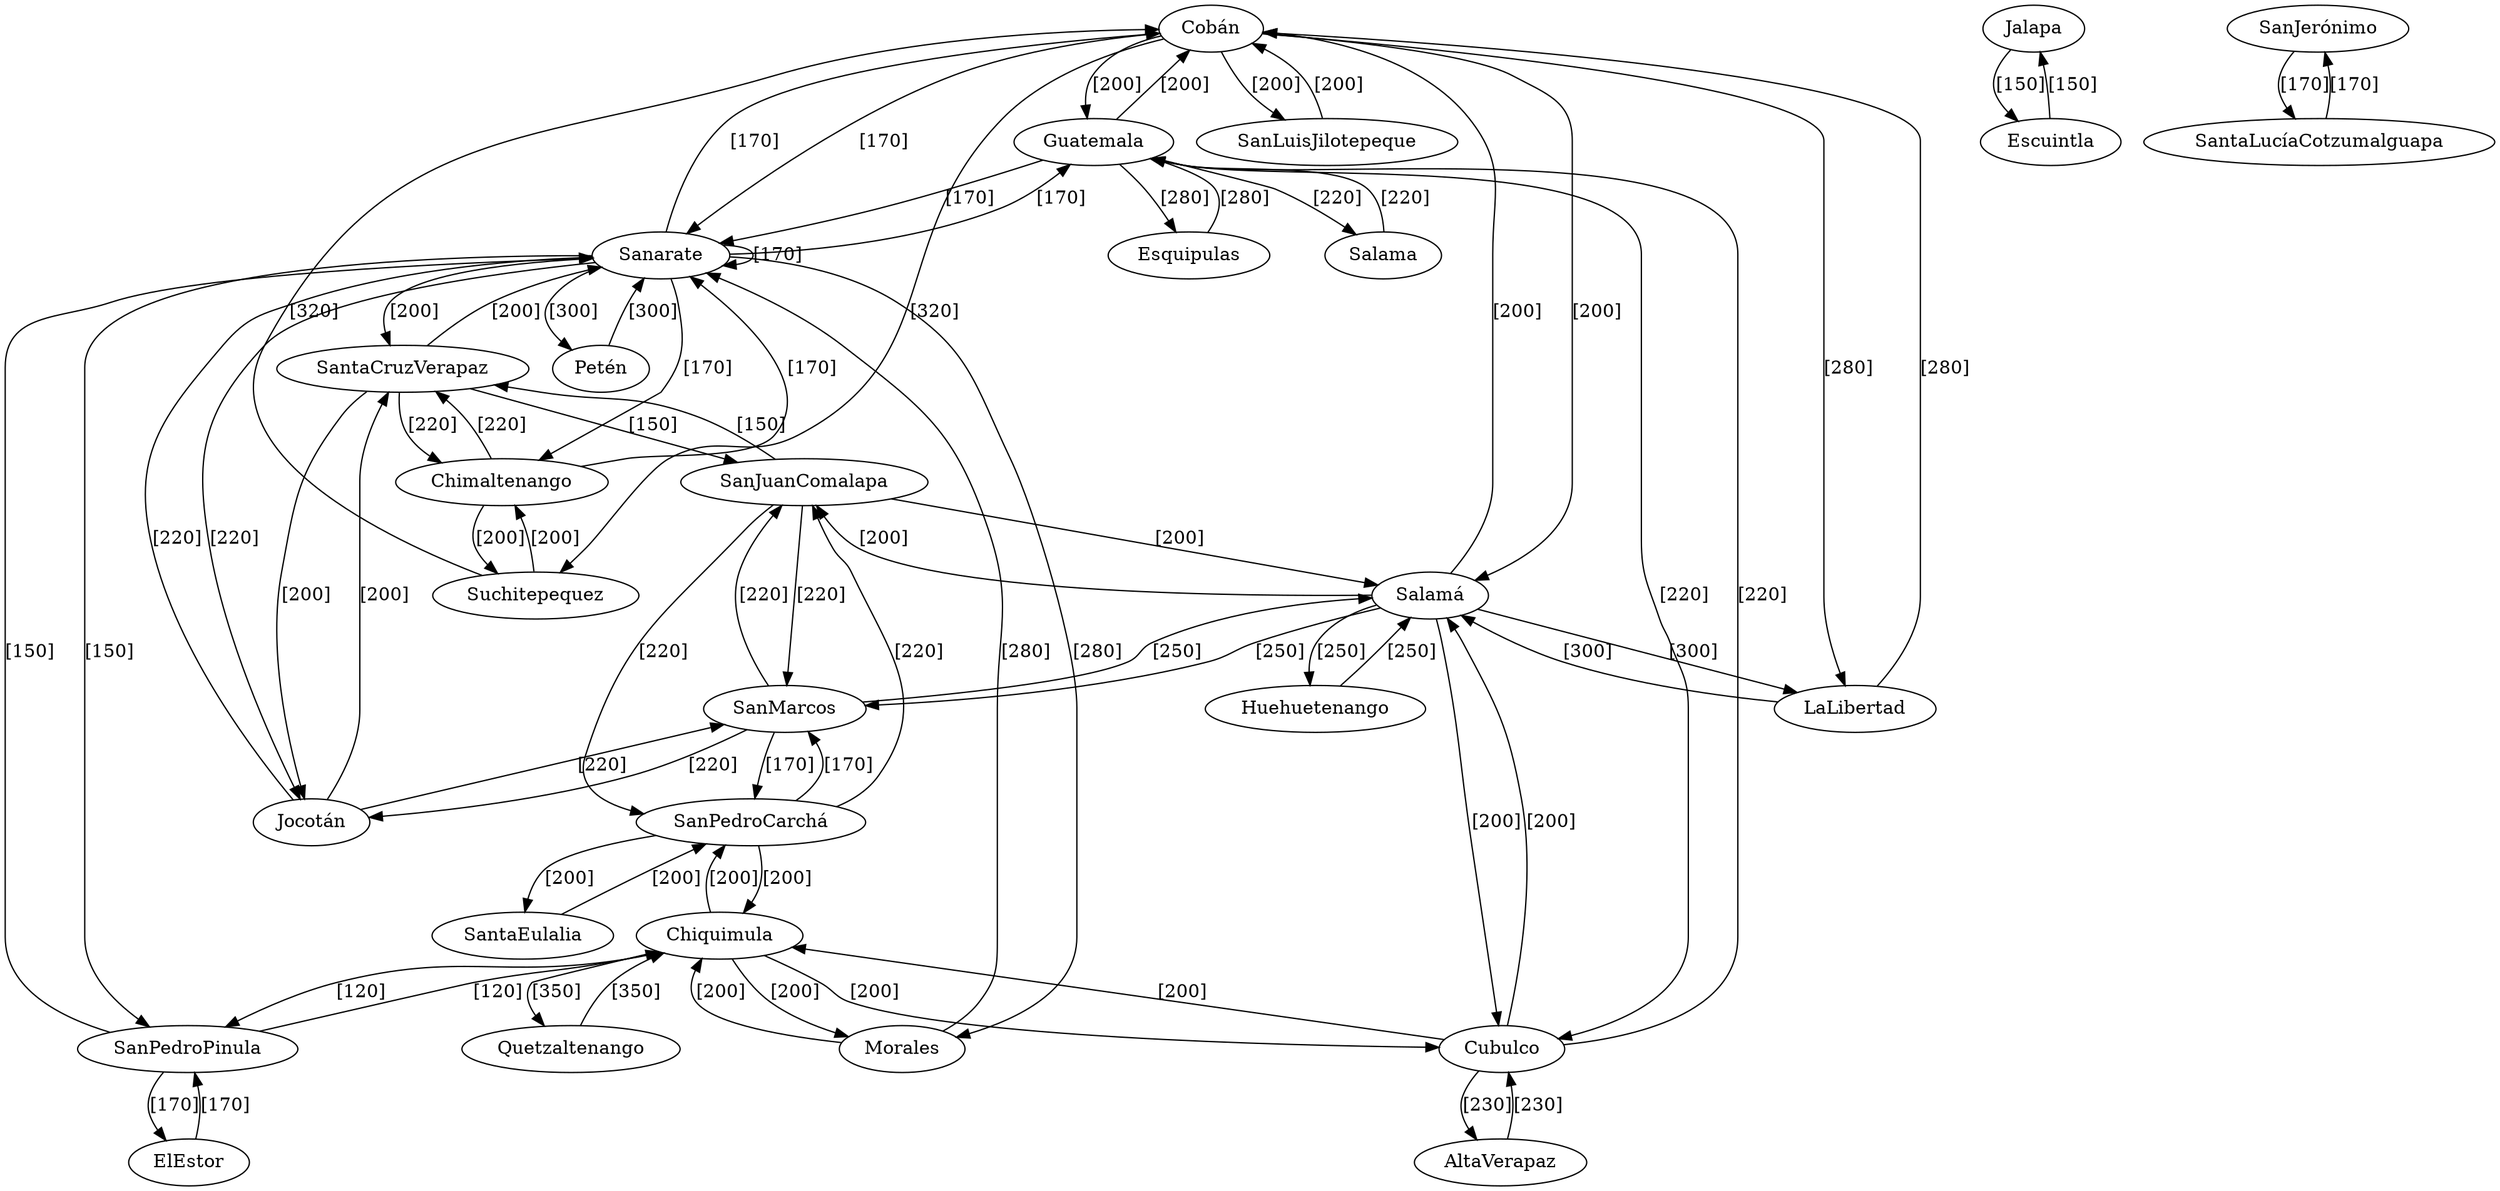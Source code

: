 digraph G {
Cobán -> Guatemala [label="[200]"];
Cobán -> Salamá [label="[200]"];
Cobán -> Suchitepequez [label="[320]"];
Cobán -> LaLibertad [label="[280]"];
Cobán -> Sanarate [label="[170]"];
Cobán -> SanLuisJilotepeque [label="[200]"];
Guatemala -> Cobán [label="[200]"];
Guatemala -> Esquipulas [label="[280]"];
Guatemala -> Cubulco [label="[220]"];
Guatemala -> Salama [label="[220]"];
Guatemala -> Sanarate [label="[170]"];
Jalapa -> Escuintla [label="[150]"];
Escuintla -> Jalapa [label="[150]"];
Chiquimula -> Quetzaltenango [label="[350]"];
Chiquimula -> SanPedroPinula [label="[120]"];
Chiquimula -> Morales [label="[200]"];
Chiquimula -> SanPedroCarchá [label="[200]"];
Chiquimula -> Cubulco [label="[200]"];
Quetzaltenango -> Chiquimula [label="[350]"];
Sanarate -> Petén [label="[300]"];
Sanarate -> Jocotán [label="[220]"];
Sanarate -> Morales [label="[280]"];
Sanarate -> Chimaltenango [label="[170]"];
Sanarate -> SantaCruzVerapaz [label="[200]"];
Sanarate -> Cobán [label="[170]"];
Sanarate -> SanPedroPinula [label="[150]"];
Sanarate -> Sanarate [label="[170]"];
Sanarate -> Guatemala [label="[170]"];
Petén -> Sanarate [label="[300]"];
Salamá -> Huehuetenango [label="[250]"];
Salamá -> Cobán [label="[200]"];
Salamá -> LaLibertad [label="[300]"];
Salamá -> SanMarcos [label="[250]"];
Salamá -> Cubulco [label="[200]"];
Salamá -> SanJuanComalapa [label="[200]"];
Huehuetenango -> Salamá [label="[250]"];
Chimaltenango -> Suchitepequez [label="[200]"];
Chimaltenango -> SantaCruzVerapaz [label="[220]"];
Chimaltenango -> Sanarate [label="[170]"];
Suchitepequez -> Chimaltenango [label="[200]"];
Suchitepequez -> Cobán [label="[320]"];
Cubulco -> AltaVerapaz [label="[230]"];
Cubulco -> Salamá [label="[200]"];
Cubulco -> Guatemala [label="[220]"];
Cubulco -> Chiquimula [label="[200]"];
AltaVerapaz -> Cubulco [label="[230]"];
SanJuanComalapa -> SantaCruzVerapaz [label="[150]"];
SanJuanComalapa -> SanMarcos [label="[220]"];
SanJuanComalapa -> SanPedroCarchá [label="[220]"];
SanJuanComalapa -> Salamá [label="[200]"];
SantaCruzVerapaz -> SanJuanComalapa [label="[150]"];
SantaCruzVerapaz -> Chimaltenango [label="[220]"];
SantaCruzVerapaz -> Sanarate [label="[200]"];
SantaCruzVerapaz -> Jocotán [label="[200]"];
SanJerónimo -> SantaLucíaCotzumalguapa [label="[170]"];
SantaLucíaCotzumalguapa -> SanJerónimo [label="[170]"];
SanPedroCarchá -> SantaEulalia [label="[200]"];
SanPedroCarchá -> SanMarcos [label="[170]"];
SanPedroCarchá -> Chiquimula [label="[200]"];
SanPedroCarchá -> SanJuanComalapa [label="[220]"];
SantaEulalia -> SanPedroCarchá [label="[200]"];
Jocotán -> Sanarate [label="[220]"];
Jocotán -> SanMarcos [label="[220]"];
Jocotán -> SantaCruzVerapaz [label="[200]"];
Morales -> Sanarate [label="[280]"];
Morales -> Chiquimula [label="[200]"];
SanPedroPinula -> Chiquimula [label="[120]"];
SanPedroPinula -> ElEstor [label="[170]"];
SanPedroPinula -> Sanarate [label="[150]"];
ElEstor -> SanPedroPinula [label="[170]"];
Esquipulas -> Guatemala [label="[280]"];
LaLibertad -> Salamá [label="[300]"];
LaLibertad -> Cobán [label="[280]"];
SanMarcos -> Salamá [label="[250]"];
SanMarcos -> Jocotán [label="[220]"];
SanMarcos -> SanJuanComalapa [label="[220]"];
SanMarcos -> SanPedroCarchá [label="[170]"];
Salama -> Guatemala [label="[220]"];
SanLuisJilotepeque -> Cobán [label="[200]"];
}
